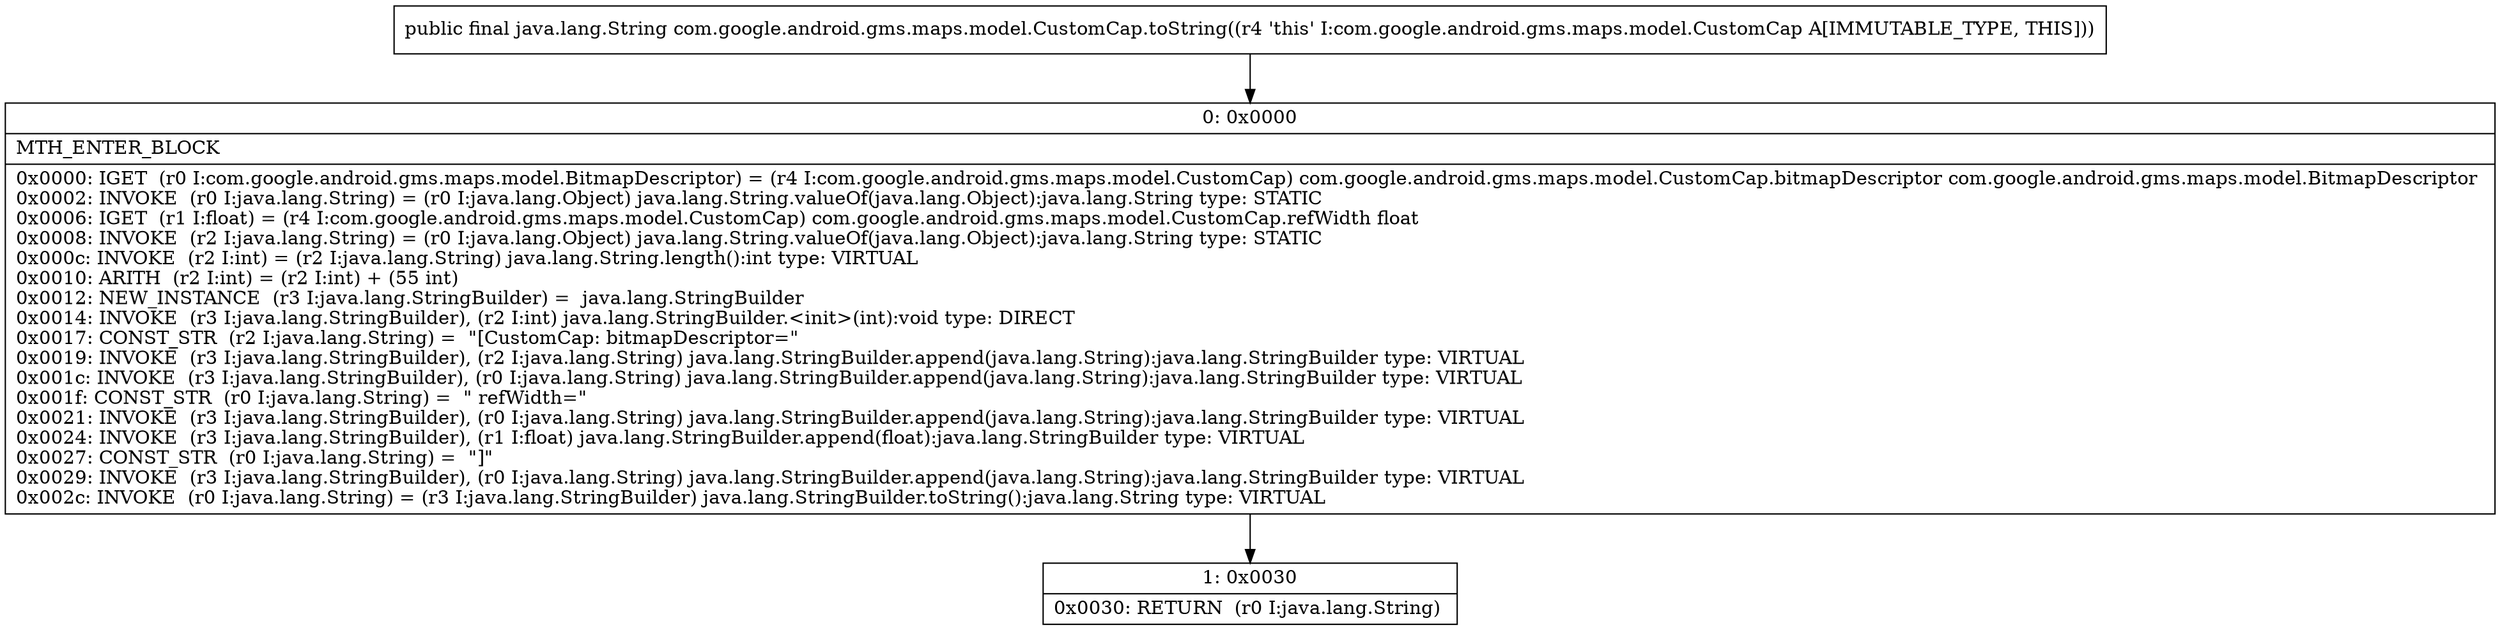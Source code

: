 digraph "CFG forcom.google.android.gms.maps.model.CustomCap.toString()Ljava\/lang\/String;" {
Node_0 [shape=record,label="{0\:\ 0x0000|MTH_ENTER_BLOCK\l|0x0000: IGET  (r0 I:com.google.android.gms.maps.model.BitmapDescriptor) = (r4 I:com.google.android.gms.maps.model.CustomCap) com.google.android.gms.maps.model.CustomCap.bitmapDescriptor com.google.android.gms.maps.model.BitmapDescriptor \l0x0002: INVOKE  (r0 I:java.lang.String) = (r0 I:java.lang.Object) java.lang.String.valueOf(java.lang.Object):java.lang.String type: STATIC \l0x0006: IGET  (r1 I:float) = (r4 I:com.google.android.gms.maps.model.CustomCap) com.google.android.gms.maps.model.CustomCap.refWidth float \l0x0008: INVOKE  (r2 I:java.lang.String) = (r0 I:java.lang.Object) java.lang.String.valueOf(java.lang.Object):java.lang.String type: STATIC \l0x000c: INVOKE  (r2 I:int) = (r2 I:java.lang.String) java.lang.String.length():int type: VIRTUAL \l0x0010: ARITH  (r2 I:int) = (r2 I:int) + (55 int) \l0x0012: NEW_INSTANCE  (r3 I:java.lang.StringBuilder) =  java.lang.StringBuilder \l0x0014: INVOKE  (r3 I:java.lang.StringBuilder), (r2 I:int) java.lang.StringBuilder.\<init\>(int):void type: DIRECT \l0x0017: CONST_STR  (r2 I:java.lang.String) =  \"[CustomCap: bitmapDescriptor=\" \l0x0019: INVOKE  (r3 I:java.lang.StringBuilder), (r2 I:java.lang.String) java.lang.StringBuilder.append(java.lang.String):java.lang.StringBuilder type: VIRTUAL \l0x001c: INVOKE  (r3 I:java.lang.StringBuilder), (r0 I:java.lang.String) java.lang.StringBuilder.append(java.lang.String):java.lang.StringBuilder type: VIRTUAL \l0x001f: CONST_STR  (r0 I:java.lang.String) =  \" refWidth=\" \l0x0021: INVOKE  (r3 I:java.lang.StringBuilder), (r0 I:java.lang.String) java.lang.StringBuilder.append(java.lang.String):java.lang.StringBuilder type: VIRTUAL \l0x0024: INVOKE  (r3 I:java.lang.StringBuilder), (r1 I:float) java.lang.StringBuilder.append(float):java.lang.StringBuilder type: VIRTUAL \l0x0027: CONST_STR  (r0 I:java.lang.String) =  \"]\" \l0x0029: INVOKE  (r3 I:java.lang.StringBuilder), (r0 I:java.lang.String) java.lang.StringBuilder.append(java.lang.String):java.lang.StringBuilder type: VIRTUAL \l0x002c: INVOKE  (r0 I:java.lang.String) = (r3 I:java.lang.StringBuilder) java.lang.StringBuilder.toString():java.lang.String type: VIRTUAL \l}"];
Node_1 [shape=record,label="{1\:\ 0x0030|0x0030: RETURN  (r0 I:java.lang.String) \l}"];
MethodNode[shape=record,label="{public final java.lang.String com.google.android.gms.maps.model.CustomCap.toString((r4 'this' I:com.google.android.gms.maps.model.CustomCap A[IMMUTABLE_TYPE, THIS])) }"];
MethodNode -> Node_0;
Node_0 -> Node_1;
}

